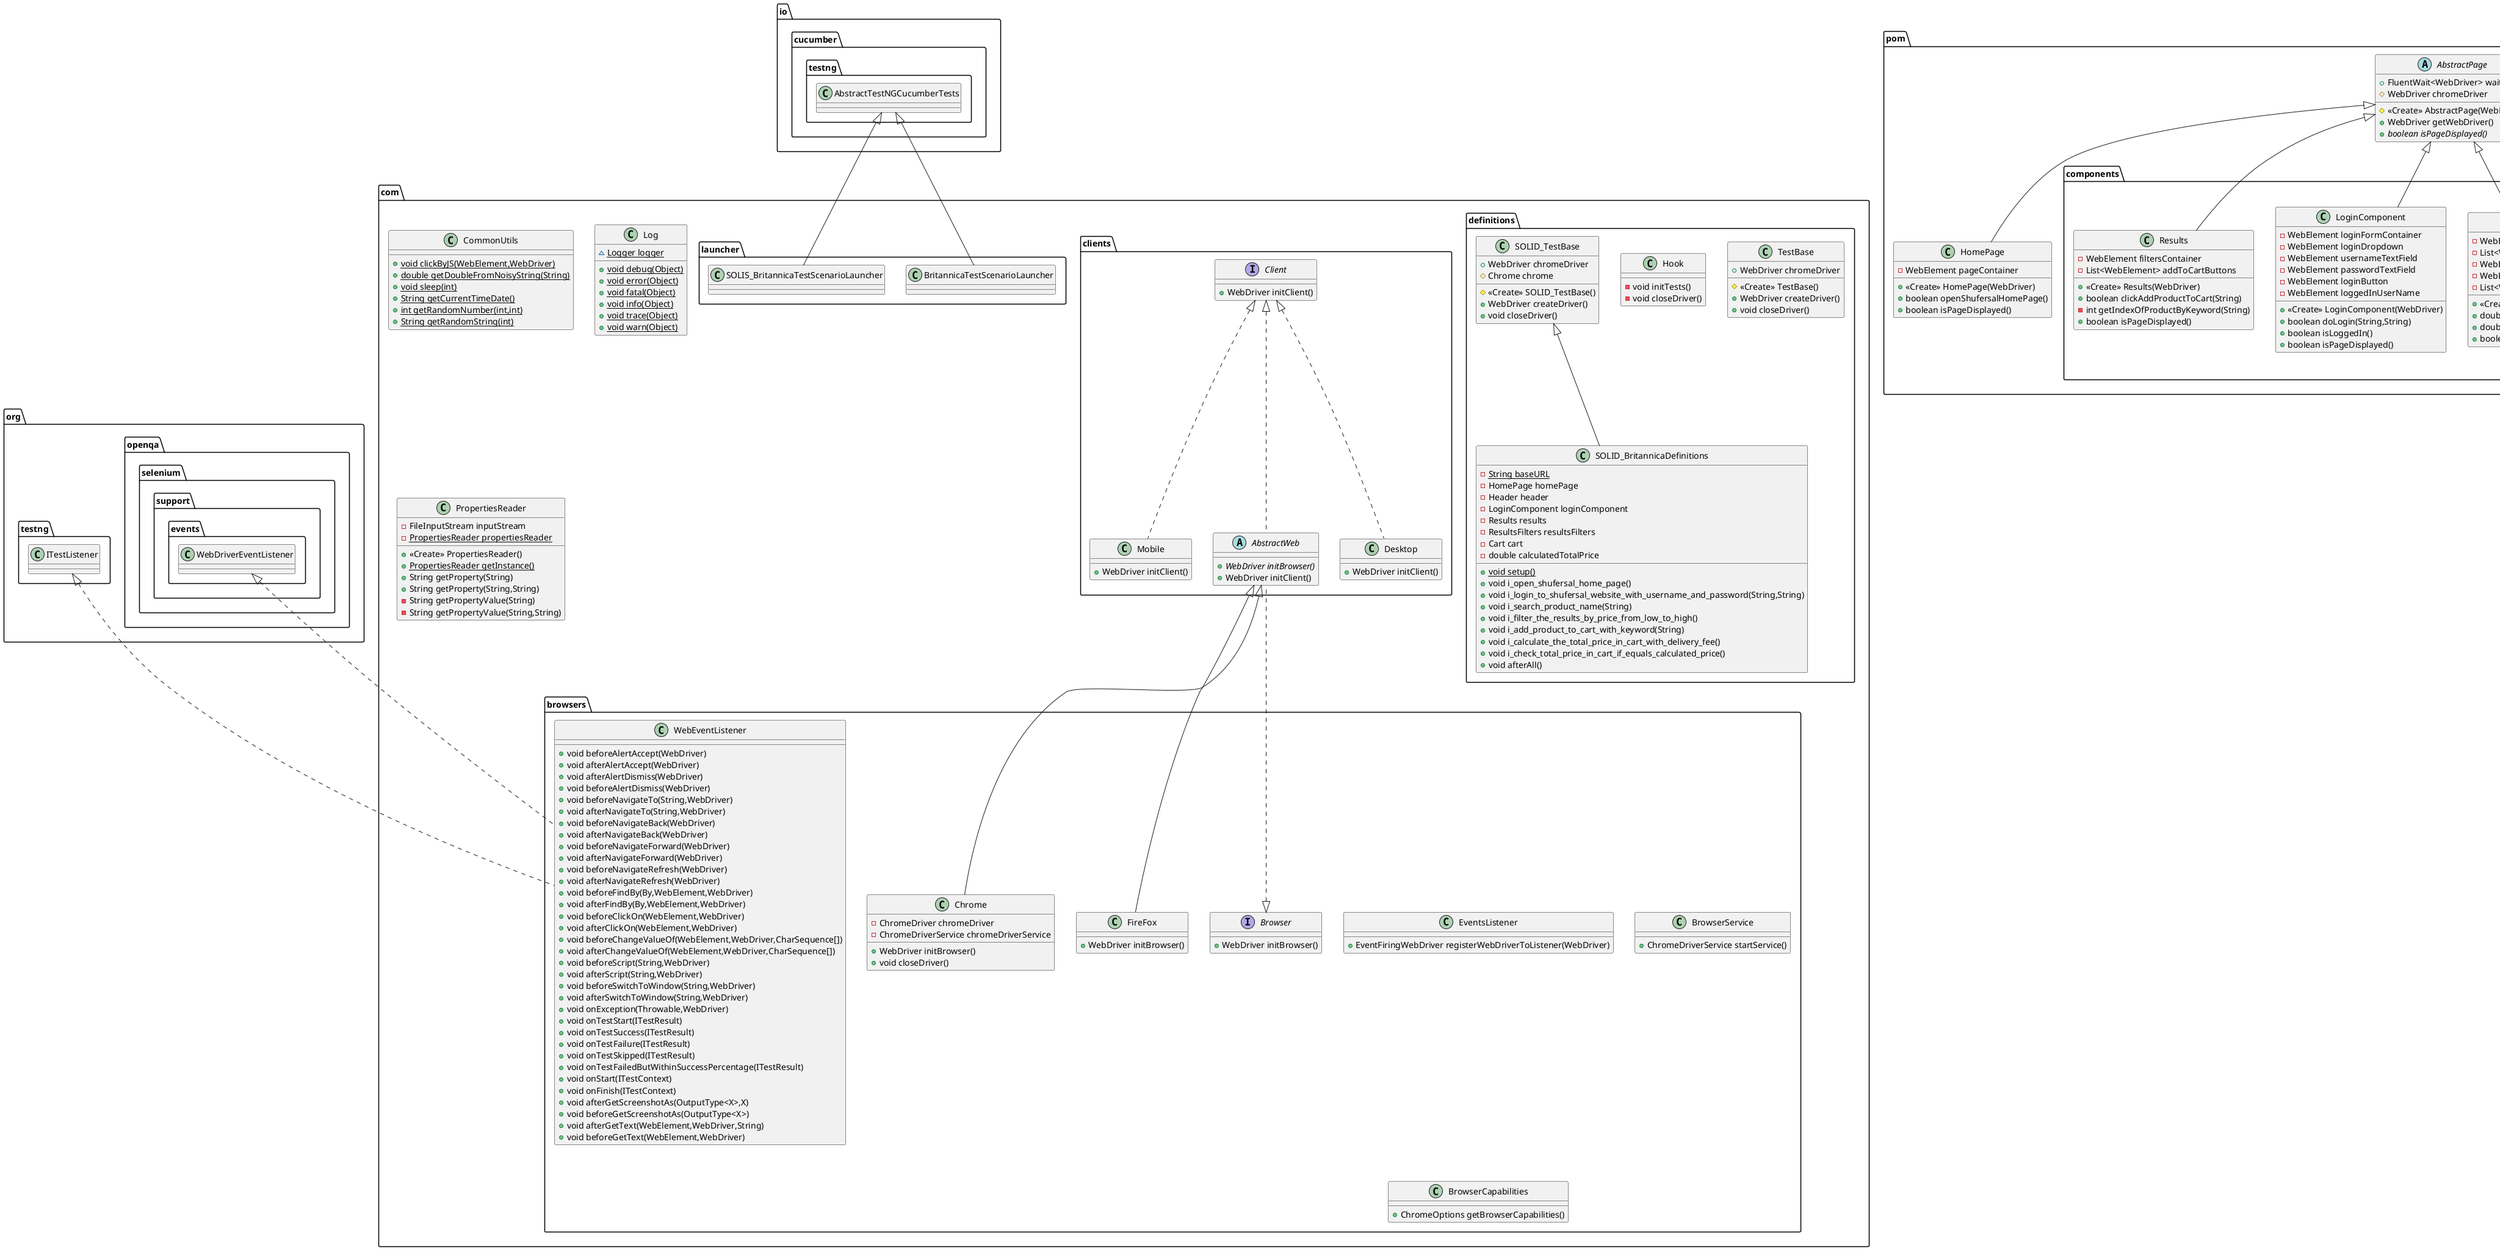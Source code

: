 @startuml
class com.definitions.TestBase {
+ WebDriver chromeDriver
# <<Create>> TestBase()
+ WebDriver createDriver()
+ void closeDriver()
}
interface com.clients.Client {
+ WebDriver initClient()
}
class com.browsers.EventsListener {
+ EventFiringWebDriver registerWebDriverToListener(WebDriver)
}
class com.launcher.BritannicaTestScenarioLauncher {
}
class pom.components.Header {
- WebElement pageContainer
- WebElement startShoppingButton
- WebElement logo
- WebElement registerButton
- WebElement cartButton
- WebElement loginButton
- WebElement searchInput
- WebElement searchIconButton
+ <<Create>> Header(WebDriver)
+ boolean clickLogin()
+ boolean clickCartQuantity()
+ boolean search(String)
+ boolean isPageDisplayed()
}
class com.definitions.SOLID_BritannicaDefinitions {
- {static} String baseURL
- HomePage homePage
- Header header
- LoginComponent loginComponent
- Results results
- ResultsFilters resultsFilters
- Cart cart
- double calculatedTotalPrice
+ {static} void setup()
+ void i_open_shufersal_home_page()
+ void i_login_to_shufersal_website_with_username_and_password(String,String)
+ void i_search_product_name(String)
+ void i_filter_the_results_by_price_from_low_to_high()
+ void i_add_product_to_cart_with_keyword(String)
+ void i_calculate_the_total_price_in_cart_with_delivery_fee()
+ void i_check_total_price_in_cart_if_equals_calculated_price()
+ void afterAll()
}
class com.browsers.WebEventListener {
+ void beforeAlertAccept(WebDriver)
+ void afterAlertAccept(WebDriver)
+ void afterAlertDismiss(WebDriver)
+ void beforeAlertDismiss(WebDriver)
+ void beforeNavigateTo(String,WebDriver)
+ void afterNavigateTo(String,WebDriver)
+ void beforeNavigateBack(WebDriver)
+ void afterNavigateBack(WebDriver)
+ void beforeNavigateForward(WebDriver)
+ void afterNavigateForward(WebDriver)
+ void beforeNavigateRefresh(WebDriver)
+ void afterNavigateRefresh(WebDriver)
+ void beforeFindBy(By,WebElement,WebDriver)
+ void afterFindBy(By,WebElement,WebDriver)
+ void beforeClickOn(WebElement,WebDriver)
+ void afterClickOn(WebElement,WebDriver)
+ void beforeChangeValueOf(WebElement,WebDriver,CharSequence[])
+ void afterChangeValueOf(WebElement,WebDriver,CharSequence[])
+ void beforeScript(String,WebDriver)
+ void afterScript(String,WebDriver)
+ void beforeSwitchToWindow(String,WebDriver)
+ void afterSwitchToWindow(String,WebDriver)
+ void onException(Throwable,WebDriver)
+ void onTestStart(ITestResult)
+ void onTestSuccess(ITestResult)
+ void onTestFailure(ITestResult)
+ void onTestSkipped(ITestResult)
+ void onTestFailedButWithinSuccessPercentage(ITestResult)
+ void onStart(ITestContext)
+ void onFinish(ITestContext)
+ void afterGetScreenshotAs(OutputType<X>,X)
+ void beforeGetScreenshotAs(OutputType<X>)
+ void afterGetText(WebElement,WebDriver,String)
+ void beforeGetText(WebElement,WebDriver)
}
class com.CommonUtils {
+ {static} void clickByJS(WebElement,WebDriver)
+ {static} double getDoubleFromNoisyString(String)
+ {static} void sleep(int)
+ {static} String getCurrentTimeDate()
+ {static} int getRandomNumber(int,int)
+ {static} String getRandomString(int)
}
class com.browsers.BrowserService {
+ ChromeDriverService startService()
}
class com.clients.Mobile {
+ WebDriver initClient()
}
abstract class com.clients.AbstractWeb {
+ {abstract}WebDriver initBrowser()
+ WebDriver initClient()
}
class pom.components.ResultsFilters {
- WebElement resultsContainer
- WebElement filterSelector
+ <<Create>> ResultsFilters(WebDriver)
+ boolean selectFilterOrder(int)
+ boolean isPageDisplayed()
}
class pom.components.Cart {
- WebElement cartContainer
- List<WebElement> products
- WebElement totalPrice
- WebElement deliveryFee
- List<WebElement> productsPrices
+ <<Create>> Cart(WebDriver)
+ double getTotalPriceInCart()
+ double getCalculatedPriceInCart()
+ boolean isPageDisplayed()
}
class com.Log {
~ {static} Logger logger
+ {static} void debug(Object)
+ {static} void error(Object)
+ {static} void fatal(Object)
+ {static} void info(Object)
+ {static} void trace(Object)
+ {static} void warn(Object)
}
abstract class pom.AbstractPage {
+ FluentWait<WebDriver> wait
# WebDriver chromeDriver
# <<Create>> AbstractPage(WebDriver)
+ WebDriver getWebDriver()
+ {abstract}boolean isPageDisplayed()
}
class pom.HomePage {
- WebElement pageContainer
+ <<Create>> HomePage(WebDriver)
+ boolean openShufersalHomePage()
+ boolean isPageDisplayed()
}
class com.PropertiesReader {
- FileInputStream inputStream
- {static} PropertiesReader propertiesReader
+ <<Create>> PropertiesReader()
+ {static} PropertiesReader getInstance()
+ String getProperty(String)
+ String getProperty(String,String)
- String getPropertyValue(String)
- String getPropertyValue(String,String)
}
class com.definitions.Hook {
- void initTests()
- void closeDriver()
}
class com.clients.Desktop {
+ WebDriver initClient()
}
class com.launcher.SOLIS_BritannicaTestScenarioLauncher {
}
class pom.components.LoginComponent {
- WebElement loginFormContainer
- WebElement loginDropdown
- WebElement usernameTextField
- WebElement passwordTextField
- WebElement loginButton
- WebElement loggedInUserName
+ <<Create>> LoginComponent(WebDriver)
+ boolean doLogin(String,String)
+ boolean isLoggedIn()
+ boolean isPageDisplayed()
}
interface com.browsers.Browser {
+ WebDriver initBrowser()
}
class com.browsers.FireFox {
+ WebDriver initBrowser()
}
class com.browsers.BrowserCapabilities {
+ ChromeOptions getBrowserCapabilities()
}
class com.definitions.SOLID_TestBase {
+ WebDriver chromeDriver
# Chrome chrome
# <<Create>> SOLID_TestBase()
+ WebDriver createDriver()
+ void closeDriver()
}
class pom.components.Results {
- WebElement filtersContainer
- List<WebElement> addToCartButtons
+ <<Create>> Results(WebDriver)
+ boolean clickAddProductToCart(String)
- int getIndexOfProductByKeyword(String)
+ boolean isPageDisplayed()
}
class com.browsers.Chrome {
- ChromeDriver chromeDriver
- ChromeDriverService chromeDriverService
+ WebDriver initBrowser()
+ void closeDriver()
}


io.cucumber.testng.AbstractTestNGCucumberTests <|-- com.launcher.BritannicaTestScenarioLauncher
pom.AbstractPage <|-- pom.components.Header
com.definitions.SOLID_TestBase <|-- com.definitions.SOLID_BritannicaDefinitions
org.openqa.selenium.support.events.WebDriverEventListener <|.. com.browsers.WebEventListener
org.testng.ITestListener <|.. com.browsers.WebEventListener
com.clients.Client <|.. com.clients.Mobile
com.browsers.Browser <|.. com.clients.AbstractWeb
com.clients.Client <|.. com.clients.AbstractWeb
pom.AbstractPage <|-- pom.components.ResultsFilters
pom.AbstractPage <|-- pom.components.Cart
pom.AbstractPage <|-- pom.HomePage
com.clients.Client <|.. com.clients.Desktop
io.cucumber.testng.AbstractTestNGCucumberTests <|-- com.launcher.SOLIS_BritannicaTestScenarioLauncher
pom.AbstractPage <|-- pom.components.LoginComponent
com.clients.AbstractWeb <|-- com.browsers.FireFox
pom.AbstractPage <|-- pom.components.Results
com.clients.AbstractWeb <|-- com.browsers.Chrome
@enduml